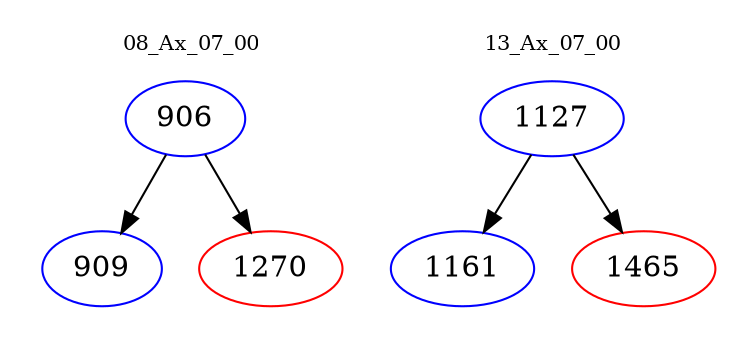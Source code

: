 digraph{
subgraph cluster_0 {
color = white
label = "08_Ax_07_00";
fontsize=10;
T0_906 [label="906", color="blue"]
T0_906 -> T0_909 [color="black"]
T0_909 [label="909", color="blue"]
T0_906 -> T0_1270 [color="black"]
T0_1270 [label="1270", color="red"]
}
subgraph cluster_1 {
color = white
label = "13_Ax_07_00";
fontsize=10;
T1_1127 [label="1127", color="blue"]
T1_1127 -> T1_1161 [color="black"]
T1_1161 [label="1161", color="blue"]
T1_1127 -> T1_1465 [color="black"]
T1_1465 [label="1465", color="red"]
}
}
